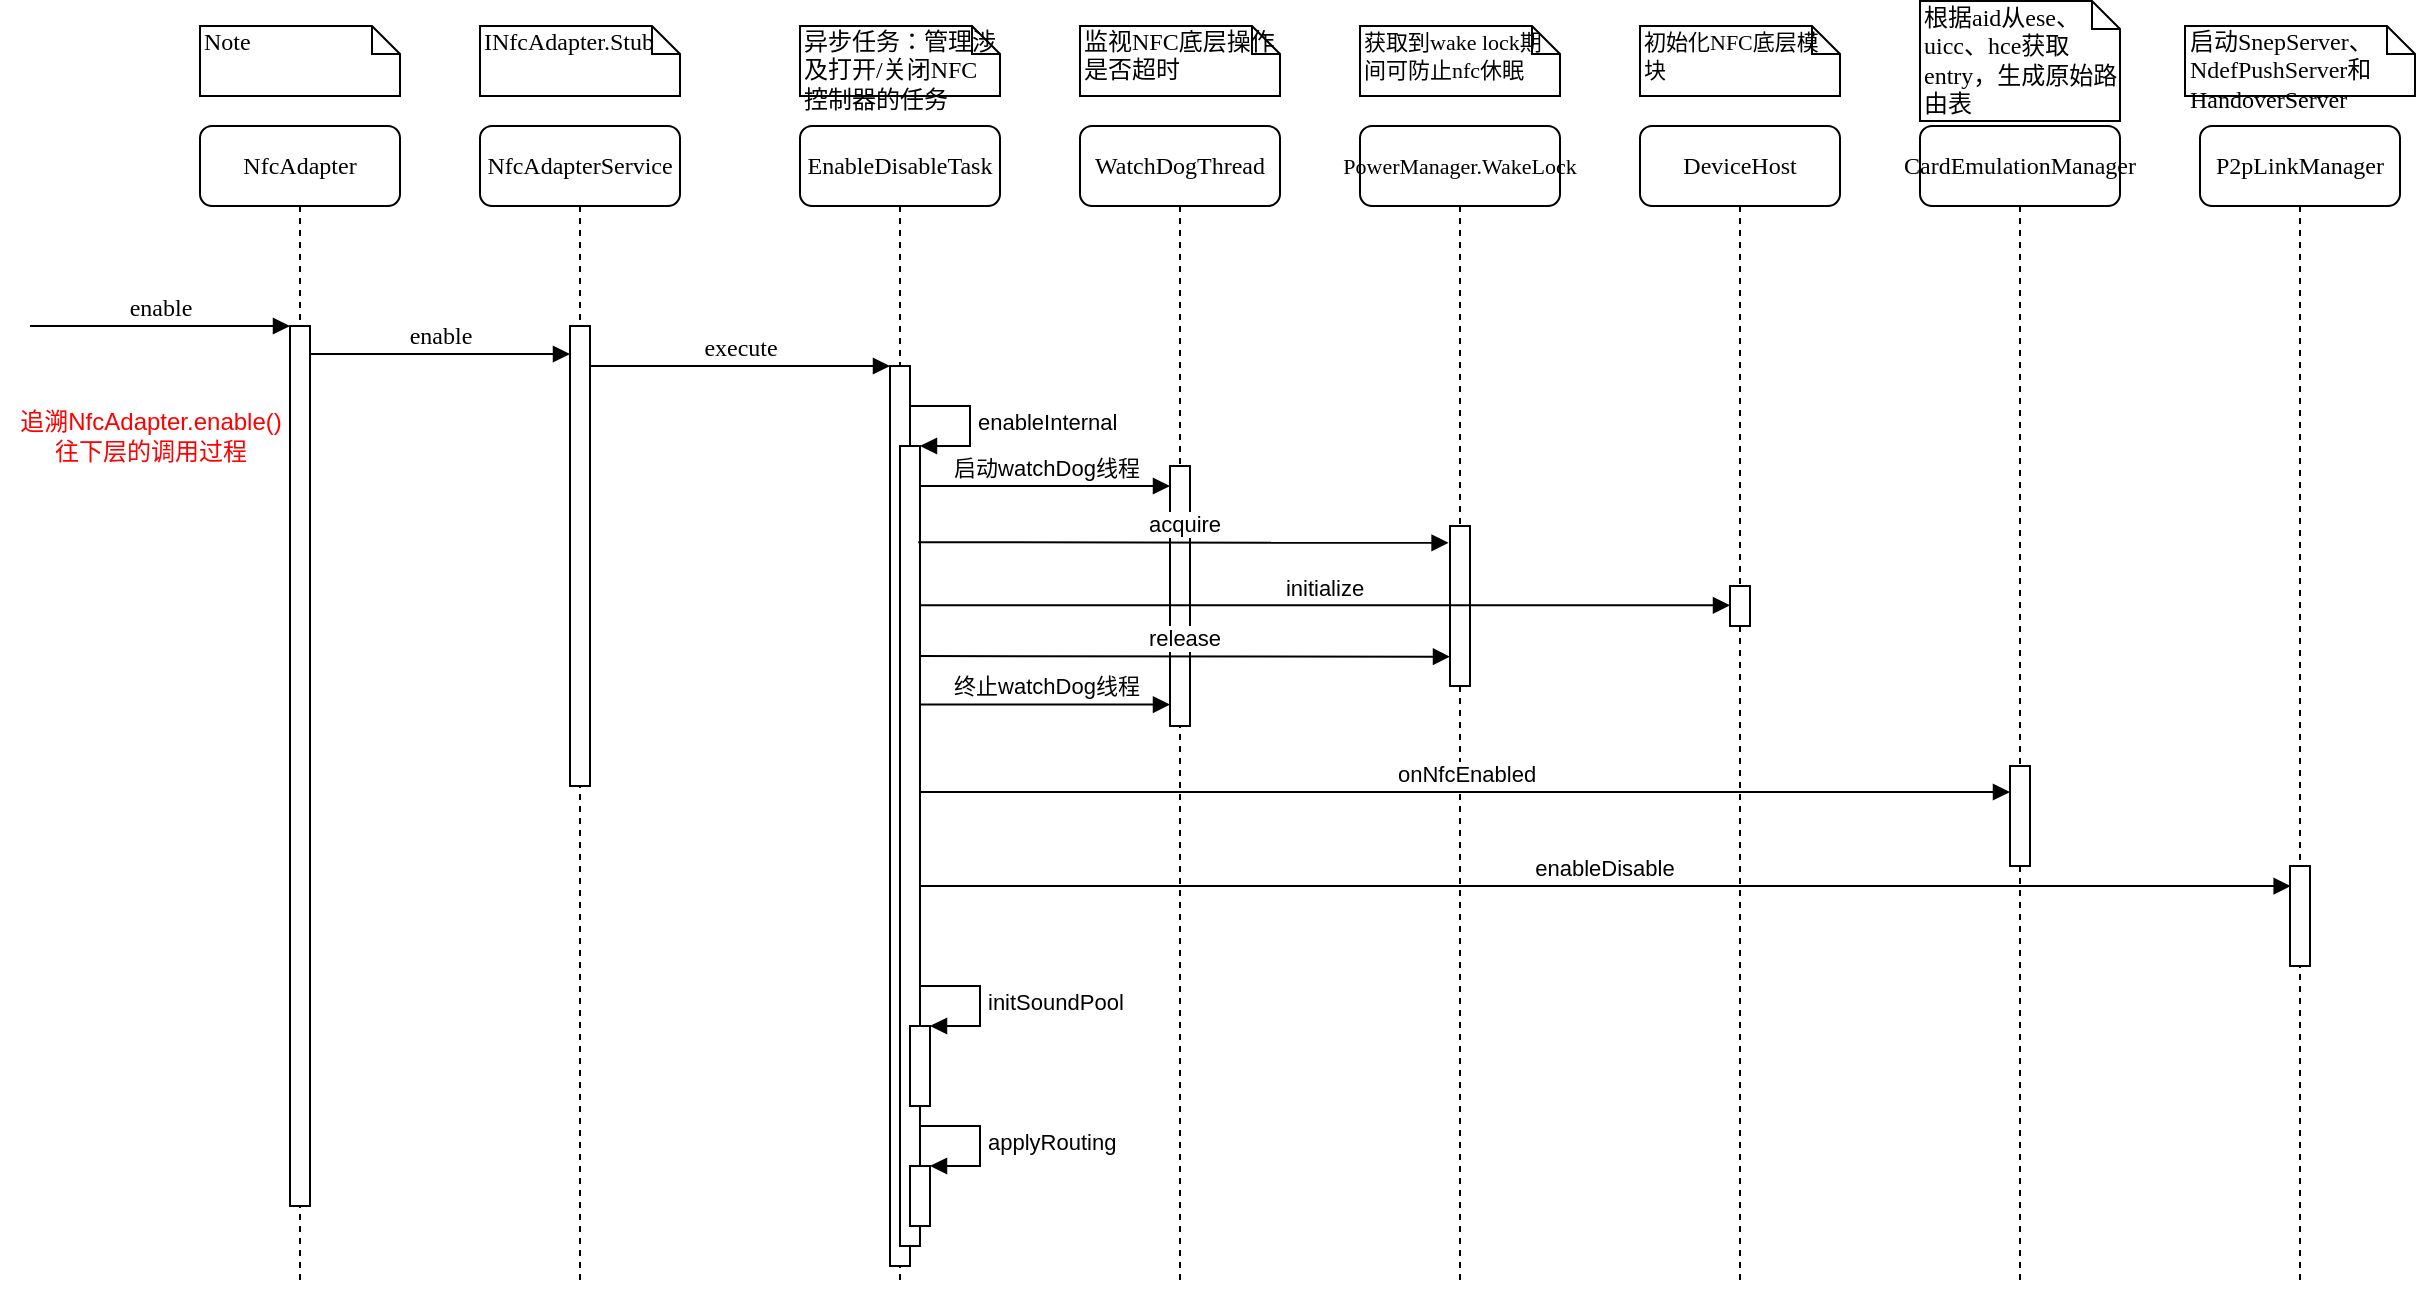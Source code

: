 <mxfile version="16.6.4" type="github">
  <diagram name="Page-1" id="13e1069c-82ec-6db2-03f1-153e76fe0fe0">
    <mxGraphModel dx="1038" dy="519" grid="1" gridSize="10" guides="1" tooltips="1" connect="1" arrows="1" fold="1" page="1" pageScale="1" pageWidth="1100" pageHeight="850" background="none" math="0" shadow="0">
      <root>
        <mxCell id="0" />
        <mxCell id="1" parent="0" />
        <mxCell id="-loWOBMDPaf_zWbP4MA2-8" value="&lt;span style=&quot;font-size: 11px ; text-align: left&quot;&gt;PowerManager.WakeLock&lt;/span&gt;" style="shape=umlLifeline;perimeter=lifelinePerimeter;whiteSpace=wrap;html=1;container=1;collapsible=0;recursiveResize=0;outlineConnect=0;rounded=1;shadow=0;comic=0;labelBackgroundColor=none;strokeWidth=1;fontFamily=Verdana;fontSize=12;align=center;" parent="1" vertex="1">
          <mxGeometry x="680" y="80" width="100" height="580" as="geometry" />
        </mxCell>
        <mxCell id="-loWOBMDPaf_zWbP4MA2-15" value="" style="html=1;points=[];perimeter=orthogonalPerimeter;rounded=0;shadow=0;comic=0;labelBackgroundColor=none;strokeWidth=1;fontFamily=Verdana;fontSize=12;align=center;" parent="1" vertex="1">
          <mxGeometry x="725" y="280" width="10" height="80" as="geometry" />
        </mxCell>
        <mxCell id="-loWOBMDPaf_zWbP4MA2-1" value="NfcAdapterService" style="shape=umlLifeline;perimeter=lifelinePerimeter;whiteSpace=wrap;html=1;container=1;collapsible=0;recursiveResize=0;outlineConnect=0;rounded=1;shadow=0;comic=0;labelBackgroundColor=none;strokeWidth=1;fontFamily=Verdana;fontSize=12;align=center;" parent="1" vertex="1">
          <mxGeometry x="240" y="80" width="100" height="580" as="geometry" />
        </mxCell>
        <mxCell id="-loWOBMDPaf_zWbP4MA2-2" value="" style="html=1;points=[];perimeter=orthogonalPerimeter;rounded=0;shadow=0;comic=0;labelBackgroundColor=none;strokeWidth=1;fontFamily=Verdana;fontSize=12;align=center;" parent="-loWOBMDPaf_zWbP4MA2-1" vertex="1">
          <mxGeometry x="45" y="100" width="10" height="230" as="geometry" />
        </mxCell>
        <mxCell id="-loWOBMDPaf_zWbP4MA2-3" value="EnableDisableTask" style="shape=umlLifeline;perimeter=lifelinePerimeter;whiteSpace=wrap;html=1;container=1;collapsible=0;recursiveResize=0;outlineConnect=0;rounded=1;shadow=0;comic=0;labelBackgroundColor=none;strokeWidth=1;fontFamily=Verdana;fontSize=12;align=center;" parent="1" vertex="1">
          <mxGeometry x="400" y="80" width="100" height="580" as="geometry" />
        </mxCell>
        <mxCell id="-loWOBMDPaf_zWbP4MA2-4" value="" style="html=1;points=[];perimeter=orthogonalPerimeter;rounded=0;shadow=0;comic=0;labelBackgroundColor=none;strokeWidth=1;fontFamily=Verdana;fontSize=12;align=center;" parent="-loWOBMDPaf_zWbP4MA2-3" vertex="1">
          <mxGeometry x="45" y="120" width="10" height="450" as="geometry" />
        </mxCell>
        <mxCell id="-loWOBMDPaf_zWbP4MA2-5" value="" style="html=1;points=[];perimeter=orthogonalPerimeter;" parent="-loWOBMDPaf_zWbP4MA2-3" vertex="1">
          <mxGeometry x="50" y="160" width="10" height="400" as="geometry" />
        </mxCell>
        <mxCell id="-loWOBMDPaf_zWbP4MA2-6" value="enableInternal" style="edgeStyle=orthogonalEdgeStyle;html=1;align=left;spacingLeft=2;endArrow=block;rounded=0;entryX=1;entryY=0;" parent="-loWOBMDPaf_zWbP4MA2-3" target="-loWOBMDPaf_zWbP4MA2-5" edge="1">
          <mxGeometry relative="1" as="geometry">
            <mxPoint x="55" y="140" as="sourcePoint" />
            <Array as="points">
              <mxPoint x="85" y="140" />
            </Array>
          </mxGeometry>
        </mxCell>
        <mxCell id="-loWOBMDPaf_zWbP4MA2-40" value="启动watchDog线程" style="html=1;verticalAlign=bottom;endArrow=block;rounded=0;" parent="-loWOBMDPaf_zWbP4MA2-3" target="-loWOBMDPaf_zWbP4MA2-14" edge="1">
          <mxGeometry width="80" relative="1" as="geometry">
            <mxPoint x="60" y="180" as="sourcePoint" />
            <mxPoint x="180" y="180" as="targetPoint" />
          </mxGeometry>
        </mxCell>
        <mxCell id="-loWOBMDPaf_zWbP4MA2-67" value="" style="html=1;points=[];perimeter=orthogonalPerimeter;fontSize=11;" parent="-loWOBMDPaf_zWbP4MA2-3" vertex="1">
          <mxGeometry x="55" y="450" width="10" height="40" as="geometry" />
        </mxCell>
        <mxCell id="-loWOBMDPaf_zWbP4MA2-68" value="initSoundPool" style="edgeStyle=orthogonalEdgeStyle;html=1;align=left;spacingLeft=2;endArrow=block;rounded=0;entryX=1;entryY=0;fontSize=11;" parent="-loWOBMDPaf_zWbP4MA2-3" target="-loWOBMDPaf_zWbP4MA2-67" edge="1">
          <mxGeometry relative="1" as="geometry">
            <mxPoint x="60" y="430" as="sourcePoint" />
            <Array as="points">
              <mxPoint x="90" y="430" />
            </Array>
          </mxGeometry>
        </mxCell>
        <mxCell id="-loWOBMDPaf_zWbP4MA2-69" value="" style="html=1;points=[];perimeter=orthogonalPerimeter;fontSize=11;" parent="-loWOBMDPaf_zWbP4MA2-3" vertex="1">
          <mxGeometry x="55" y="520" width="10" height="30" as="geometry" />
        </mxCell>
        <mxCell id="-loWOBMDPaf_zWbP4MA2-70" value="applyRouting" style="edgeStyle=orthogonalEdgeStyle;html=1;align=left;spacingLeft=2;endArrow=block;rounded=0;entryX=1;entryY=0;fontSize=11;" parent="-loWOBMDPaf_zWbP4MA2-3" target="-loWOBMDPaf_zWbP4MA2-69" edge="1">
          <mxGeometry relative="1" as="geometry">
            <mxPoint x="60" y="500" as="sourcePoint" />
            <Array as="points">
              <mxPoint x="90" y="500" />
            </Array>
          </mxGeometry>
        </mxCell>
        <mxCell id="-loWOBMDPaf_zWbP4MA2-7" value="WatchDogThread" style="shape=umlLifeline;perimeter=lifelinePerimeter;whiteSpace=wrap;html=1;container=1;collapsible=0;recursiveResize=0;outlineConnect=0;rounded=1;shadow=0;comic=0;labelBackgroundColor=none;strokeWidth=1;fontFamily=Verdana;fontSize=12;align=center;" parent="1" vertex="1">
          <mxGeometry x="540" y="80" width="100" height="580" as="geometry" />
        </mxCell>
        <mxCell id="-loWOBMDPaf_zWbP4MA2-9" value="DeviceHost" style="shape=umlLifeline;perimeter=lifelinePerimeter;whiteSpace=wrap;html=1;container=1;collapsible=0;recursiveResize=0;outlineConnect=0;rounded=1;shadow=0;comic=0;labelBackgroundColor=none;strokeWidth=1;fontFamily=Verdana;fontSize=12;align=center;" parent="1" vertex="1">
          <mxGeometry x="820" y="80" width="100" height="580" as="geometry" />
        </mxCell>
        <mxCell id="-loWOBMDPaf_zWbP4MA2-43" value="" style="html=1;points=[];perimeter=orthogonalPerimeter;rounded=0;shadow=0;comic=0;labelBackgroundColor=none;strokeWidth=1;fontFamily=Verdana;fontSize=12;align=center;" parent="-loWOBMDPaf_zWbP4MA2-9" vertex="1">
          <mxGeometry x="45" y="230" width="10" height="20" as="geometry" />
        </mxCell>
        <mxCell id="-loWOBMDPaf_zWbP4MA2-10" value="CardEmulationManager" style="shape=umlLifeline;perimeter=lifelinePerimeter;whiteSpace=wrap;html=1;container=1;collapsible=0;recursiveResize=0;outlineConnect=0;rounded=1;shadow=0;comic=0;labelBackgroundColor=none;strokeWidth=1;fontFamily=Verdana;fontSize=12;align=center;" parent="1" vertex="1">
          <mxGeometry x="960" y="80" width="100" height="580" as="geometry" />
        </mxCell>
        <mxCell id="-loWOBMDPaf_zWbP4MA2-49" value="" style="html=1;points=[];perimeter=orthogonalPerimeter;rounded=0;shadow=0;comic=0;labelBackgroundColor=none;strokeWidth=1;fontFamily=Verdana;fontSize=12;align=center;" parent="-loWOBMDPaf_zWbP4MA2-10" vertex="1">
          <mxGeometry x="45" y="320" width="10" height="50" as="geometry" />
        </mxCell>
        <mxCell id="-loWOBMDPaf_zWbP4MA2-66" value="enableDisable" style="html=1;verticalAlign=bottom;endArrow=block;rounded=0;entryX=0.033;entryY=0.201;entryDx=0;entryDy=0;entryPerimeter=0;" parent="-loWOBMDPaf_zWbP4MA2-10" target="-loWOBMDPaf_zWbP4MA2-52" edge="1">
          <mxGeometry width="80" relative="1" as="geometry">
            <mxPoint x="-500" y="380" as="sourcePoint" />
            <mxPoint x="180" y="380" as="targetPoint" />
          </mxGeometry>
        </mxCell>
        <mxCell id="-loWOBMDPaf_zWbP4MA2-11" value="NfcAdapter" style="shape=umlLifeline;perimeter=lifelinePerimeter;whiteSpace=wrap;html=1;container=1;collapsible=0;recursiveResize=0;outlineConnect=0;rounded=1;shadow=0;comic=0;labelBackgroundColor=none;strokeWidth=1;fontFamily=Verdana;fontSize=12;align=center;" parent="1" vertex="1">
          <mxGeometry x="100" y="80" width="100" height="580" as="geometry" />
        </mxCell>
        <mxCell id="-loWOBMDPaf_zWbP4MA2-12" value="" style="html=1;points=[];perimeter=orthogonalPerimeter;rounded=0;shadow=0;comic=0;labelBackgroundColor=none;strokeWidth=1;fontFamily=Verdana;fontSize=12;align=center;" parent="-loWOBMDPaf_zWbP4MA2-11" vertex="1">
          <mxGeometry x="45" y="100" width="10" height="440" as="geometry" />
        </mxCell>
        <mxCell id="-loWOBMDPaf_zWbP4MA2-13" value="enable" style="html=1;verticalAlign=bottom;endArrow=block;entryX=0;entryY=0;labelBackgroundColor=none;fontFamily=Verdana;fontSize=12;edgeStyle=elbowEdgeStyle;elbow=vertical;" parent="-loWOBMDPaf_zWbP4MA2-11" edge="1">
          <mxGeometry relative="1" as="geometry">
            <mxPoint x="-85" y="100" as="sourcePoint" />
            <mxPoint x="45" y="100" as="targetPoint" />
          </mxGeometry>
        </mxCell>
        <mxCell id="-loWOBMDPaf_zWbP4MA2-14" value="" style="html=1;points=[];perimeter=orthogonalPerimeter;rounded=0;shadow=0;comic=0;labelBackgroundColor=none;strokeWidth=1;fontFamily=Verdana;fontSize=12;align=center;" parent="1" vertex="1">
          <mxGeometry x="585" y="250" width="10" height="130" as="geometry" />
        </mxCell>
        <mxCell id="-loWOBMDPaf_zWbP4MA2-26" value="enable" style="html=1;verticalAlign=bottom;endArrow=block;entryX=0;entryY=0;labelBackgroundColor=none;fontFamily=Verdana;fontSize=12;edgeStyle=elbowEdgeStyle;elbow=vertical;" parent="1" edge="1">
          <mxGeometry relative="1" as="geometry">
            <mxPoint x="155" y="194" as="sourcePoint" />
            <mxPoint x="285" y="194" as="targetPoint" />
          </mxGeometry>
        </mxCell>
        <mxCell id="-loWOBMDPaf_zWbP4MA2-27" value="execute" style="html=1;verticalAlign=bottom;endArrow=block;entryX=0;entryY=0;labelBackgroundColor=none;fontFamily=Verdana;fontSize=12;edgeStyle=elbowEdgeStyle;elbow=vertical;" parent="1" source="-loWOBMDPaf_zWbP4MA2-2" target="-loWOBMDPaf_zWbP4MA2-4" edge="1">
          <mxGeometry relative="1" as="geometry">
            <mxPoint x="370" y="200" as="sourcePoint" />
          </mxGeometry>
        </mxCell>
        <mxCell id="-loWOBMDPaf_zWbP4MA2-33" value="Note" style="shape=note;whiteSpace=wrap;html=1;size=14;verticalAlign=top;align=left;spacingTop=-6;rounded=0;shadow=0;comic=0;labelBackgroundColor=none;strokeWidth=1;fontFamily=Verdana;fontSize=12" parent="1" vertex="1">
          <mxGeometry x="100" y="30" width="100" height="35" as="geometry" />
        </mxCell>
        <mxCell id="-loWOBMDPaf_zWbP4MA2-34" value="INfcAdapter.Stub" style="shape=note;whiteSpace=wrap;html=1;size=14;verticalAlign=top;align=left;spacingTop=-6;rounded=0;shadow=0;comic=0;labelBackgroundColor=none;strokeWidth=1;fontFamily=Verdana;fontSize=12" parent="1" vertex="1">
          <mxGeometry x="240" y="30" width="100" height="35" as="geometry" />
        </mxCell>
        <mxCell id="-loWOBMDPaf_zWbP4MA2-35" value="异步任务：管理涉及打开/关闭NFC控制器的任务" style="shape=note;whiteSpace=wrap;html=1;size=14;verticalAlign=top;align=left;spacingTop=-6;rounded=0;shadow=0;comic=0;labelBackgroundColor=none;strokeWidth=1;fontFamily=Verdana;fontSize=12" parent="1" vertex="1">
          <mxGeometry x="400" y="30" width="100" height="35" as="geometry" />
        </mxCell>
        <mxCell id="-loWOBMDPaf_zWbP4MA2-36" value="监视NFC底层操作是否超时" style="shape=note;whiteSpace=wrap;html=1;size=14;verticalAlign=top;align=left;spacingTop=-6;rounded=0;shadow=0;comic=0;labelBackgroundColor=none;strokeWidth=1;fontFamily=Verdana;fontSize=12" parent="1" vertex="1">
          <mxGeometry x="540" y="30" width="100" height="35" as="geometry" />
        </mxCell>
        <mxCell id="-loWOBMDPaf_zWbP4MA2-38" value="&lt;span style=&quot;font-size: 11px&quot;&gt;初始化NFC底层模块&lt;/span&gt;" style="shape=note;whiteSpace=wrap;html=1;size=14;verticalAlign=top;align=left;spacingTop=-6;rounded=0;shadow=0;comic=0;labelBackgroundColor=none;strokeWidth=1;fontFamily=Verdana;fontSize=12" parent="1" vertex="1">
          <mxGeometry x="820" y="30" width="100" height="35" as="geometry" />
        </mxCell>
        <mxCell id="-loWOBMDPaf_zWbP4MA2-41" value="acquire" style="html=1;verticalAlign=bottom;endArrow=block;rounded=0;entryX=-0.071;entryY=0.281;entryDx=0;entryDy=0;entryPerimeter=0;exitX=0.914;exitY=0.476;exitDx=0;exitDy=0;exitPerimeter=0;" parent="1" edge="1">
          <mxGeometry width="80" relative="1" as="geometry">
            <mxPoint x="459.14" y="288.08" as="sourcePoint" />
            <mxPoint x="724.29" y="288.43" as="targetPoint" />
          </mxGeometry>
        </mxCell>
        <mxCell id="-loWOBMDPaf_zWbP4MA2-42" value="&lt;span style=&quot;font-size: 11px&quot;&gt;获取到wake lock期间可防止nfc休眠&lt;/span&gt;" style="shape=note;whiteSpace=wrap;html=1;size=14;verticalAlign=top;align=left;spacingTop=-6;rounded=0;shadow=0;comic=0;labelBackgroundColor=none;strokeWidth=1;fontFamily=Verdana;fontSize=12" parent="1" vertex="1">
          <mxGeometry x="680" y="30" width="100" height="35" as="geometry" />
        </mxCell>
        <mxCell id="-loWOBMDPaf_zWbP4MA2-46" value="release" style="html=1;verticalAlign=bottom;endArrow=block;rounded=0;entryX=-0.071;entryY=0.281;entryDx=0;entryDy=0;entryPerimeter=0;exitX=0.914;exitY=0.476;exitDx=0;exitDy=0;exitPerimeter=0;" parent="1" edge="1">
          <mxGeometry width="80" relative="1" as="geometry">
            <mxPoint x="459.85" y="345.0" as="sourcePoint" />
            <mxPoint x="725" y="345.35" as="targetPoint" />
          </mxGeometry>
        </mxCell>
        <mxCell id="-loWOBMDPaf_zWbP4MA2-47" value="initialize" style="html=1;verticalAlign=bottom;endArrow=block;rounded=0;exitX=0.914;exitY=0.476;exitDx=0;exitDy=0;exitPerimeter=0;" parent="1" target="-loWOBMDPaf_zWbP4MA2-43" edge="1">
          <mxGeometry width="80" relative="1" as="geometry">
            <mxPoint x="459.85" y="319.66" as="sourcePoint" />
            <mxPoint x="725" y="320.01" as="targetPoint" />
          </mxGeometry>
        </mxCell>
        <mxCell id="-loWOBMDPaf_zWbP4MA2-48" value="终止watchDog线程" style="html=1;verticalAlign=bottom;endArrow=block;rounded=0;" parent="1" edge="1">
          <mxGeometry width="80" relative="1" as="geometry">
            <mxPoint x="460" y="369.31" as="sourcePoint" />
            <mxPoint x="585" y="369.31" as="targetPoint" />
          </mxGeometry>
        </mxCell>
        <mxCell id="-loWOBMDPaf_zWbP4MA2-50" value="onNfcEnabled" style="html=1;verticalAlign=bottom;endArrow=block;rounded=0;" parent="1" edge="1">
          <mxGeometry width="80" relative="1" as="geometry">
            <mxPoint x="460" y="413" as="sourcePoint" />
            <mxPoint x="1005" y="413" as="targetPoint" />
          </mxGeometry>
        </mxCell>
        <mxCell id="-loWOBMDPaf_zWbP4MA2-51" value="P2pLinkManager" style="shape=umlLifeline;perimeter=lifelinePerimeter;whiteSpace=wrap;html=1;container=1;collapsible=0;recursiveResize=0;outlineConnect=0;rounded=1;shadow=0;comic=0;labelBackgroundColor=none;strokeWidth=1;fontFamily=Verdana;fontSize=12;align=center;" parent="1" vertex="1">
          <mxGeometry x="1100" y="80" width="100" height="580" as="geometry" />
        </mxCell>
        <mxCell id="-loWOBMDPaf_zWbP4MA2-52" value="" style="html=1;points=[];perimeter=orthogonalPerimeter;rounded=0;shadow=0;comic=0;labelBackgroundColor=none;strokeWidth=1;fontFamily=Verdana;fontSize=12;align=center;" parent="-loWOBMDPaf_zWbP4MA2-51" vertex="1">
          <mxGeometry x="45" y="370" width="10" height="50" as="geometry" />
        </mxCell>
        <mxCell id="-loWOBMDPaf_zWbP4MA2-63" value="启动SnepServer、NdefPushServer和HandoverServer" style="shape=note;whiteSpace=wrap;html=1;size=14;verticalAlign=top;align=left;spacingTop=-6;rounded=0;shadow=0;comic=0;labelBackgroundColor=none;strokeWidth=1;fontFamily=Verdana;fontSize=12" parent="1" vertex="1">
          <mxGeometry x="1092.5" y="30" width="115" height="35" as="geometry" />
        </mxCell>
        <mxCell id="-loWOBMDPaf_zWbP4MA2-64" value="根据aid从ese、uicc、hce获取entry，生成原始路由表" style="shape=note;whiteSpace=wrap;html=1;size=14;verticalAlign=top;align=left;spacingTop=-6;rounded=0;shadow=0;comic=0;labelBackgroundColor=none;strokeWidth=1;fontFamily=Verdana;fontSize=12" parent="1" vertex="1">
          <mxGeometry x="960" y="17.5" width="100" height="60" as="geometry" />
        </mxCell>
        <mxCell id="P8vUj3EyvsL8XkM7lRFA-1" value="&lt;font color=&quot;#ff0000&quot;&gt;追溯NfcAdapter.enable()&lt;br&gt;往下层的调用过程&lt;/font&gt;" style="text;html=1;resizable=0;autosize=1;align=center;verticalAlign=middle;points=[];fillColor=none;strokeColor=none;rounded=0;" vertex="1" parent="1">
          <mxGeometry y="220" width="150" height="30" as="geometry" />
        </mxCell>
      </root>
    </mxGraphModel>
  </diagram>
</mxfile>
